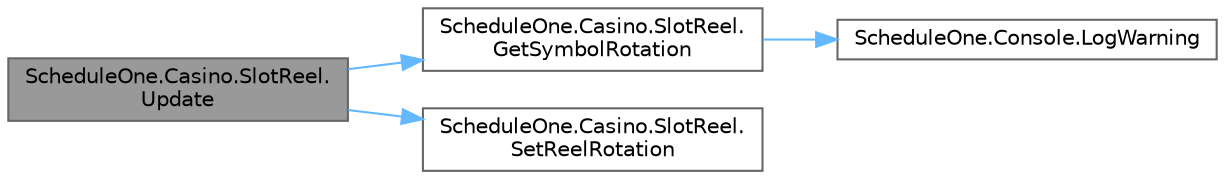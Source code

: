 digraph "ScheduleOne.Casino.SlotReel.Update"
{
 // LATEX_PDF_SIZE
  bgcolor="transparent";
  edge [fontname=Helvetica,fontsize=10,labelfontname=Helvetica,labelfontsize=10];
  node [fontname=Helvetica,fontsize=10,shape=box,height=0.2,width=0.4];
  rankdir="LR";
  Node1 [id="Node000001",label="ScheduleOne.Casino.SlotReel.\lUpdate",height=0.2,width=0.4,color="gray40", fillcolor="grey60", style="filled", fontcolor="black",tooltip=" "];
  Node1 -> Node2 [id="edge1_Node000001_Node000002",color="steelblue1",style="solid",tooltip=" "];
  Node2 [id="Node000002",label="ScheduleOne.Casino.SlotReel.\lGetSymbolRotation",height=0.2,width=0.4,color="grey40", fillcolor="white", style="filled",URL="$class_schedule_one_1_1_casino_1_1_slot_reel.html#a3d037304207618a8c0dc58ea6437a93d",tooltip=" "];
  Node2 -> Node3 [id="edge2_Node000002_Node000003",color="steelblue1",style="solid",tooltip=" "];
  Node3 [id="Node000003",label="ScheduleOne.Console.LogWarning",height=0.2,width=0.4,color="grey40", fillcolor="white", style="filled",URL="$class_schedule_one_1_1_console.html#a4af4a471d16b1029b44a8121bf41d45c",tooltip=" "];
  Node1 -> Node4 [id="edge3_Node000001_Node000004",color="steelblue1",style="solid",tooltip=" "];
  Node4 [id="Node000004",label="ScheduleOne.Casino.SlotReel.\lSetReelRotation",height=0.2,width=0.4,color="grey40", fillcolor="white", style="filled",URL="$class_schedule_one_1_1_casino_1_1_slot_reel.html#a9c0e47903909c8131aaa6950582ff1fb",tooltip=" "];
}
